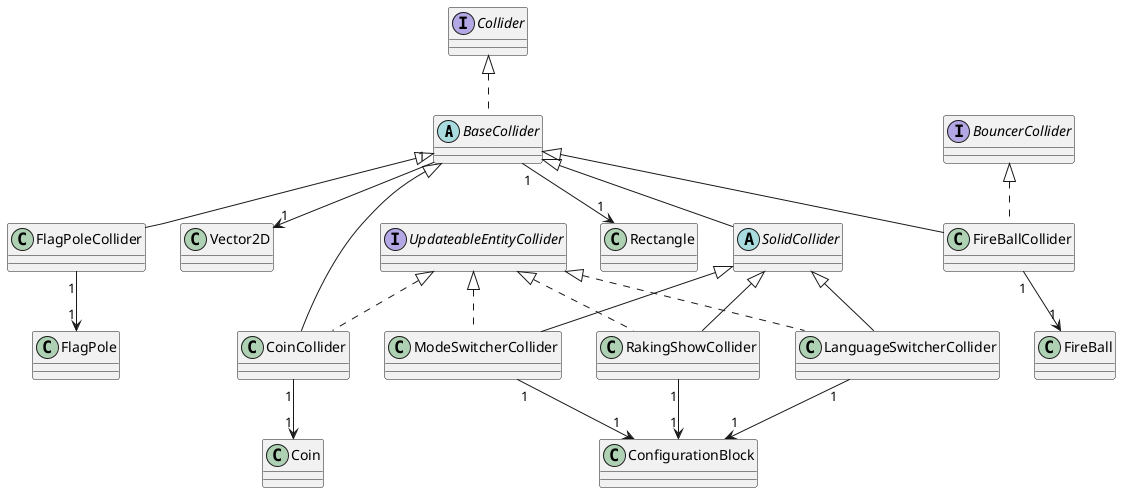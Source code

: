 @startuml
abstract BaseCollider
abstract SolidCollider

interface Collider
interface BouncerCollider
interface UpdateableEntityCollider

BaseCollider .u.|> Collider
BaseCollider "1" --> "1" Vector2D
BaseCollider "1" --> "1" Rectangle

SolidCollider -u-|> BaseCollider

CoinCollider -u-|> BaseCollider
CoinCollider .u.|> UpdateableEntityCollider
CoinCollider "1" --> "1" Coin

FireBallCollider -u-|> BaseCollider
FireBallCollider .u.|> BouncerCollider
FireBallCollider "1" --> "1" FireBall

FlagPoleCollider -u-|> BaseCollider
FlagPoleCollider "1" --> "1" FlagPole

LanguageSwitcherCollider -u-|> SolidCollider
LanguageSwitcherCollider .u.|> UpdateableEntityCollider
LanguageSwitcherCollider "1" --> "1" ConfigurationBlock

ModeSwitcherCollider -u-|> SolidCollider
ModeSwitcherCollider .u.|> UpdateableEntityCollider
ModeSwitcherCollider "1" --> "1" ConfigurationBlock

RakingShowCollider -u-|> SolidCollider
RakingShowCollider .u.|> UpdateableEntityCollider
RakingShowCollider "1" --> "1" ConfigurationBlock
@enduml
